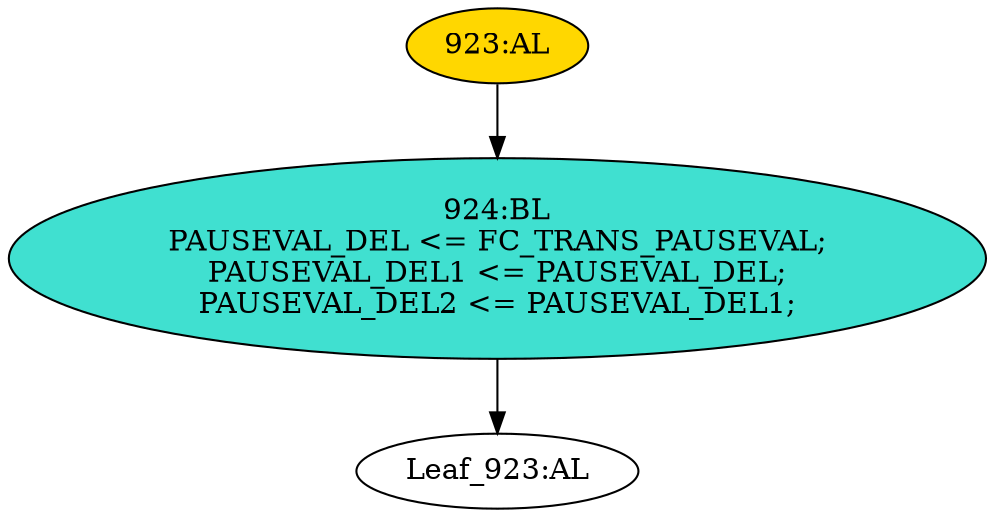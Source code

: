 strict digraph "" {
	node [label="\N"];
	"Leaf_923:AL"	 [def_var="['PAUSEVAL_DEL2', 'PAUSEVAL_DEL', 'PAUSEVAL_DEL1']",
		label="Leaf_923:AL"];
	"923:AL"	 [ast="<pyverilog.vparser.ast.Always object at 0x7f2e132e9a50>",
		clk_sens=True,
		fillcolor=gold,
		label="923:AL",
		sens="['TX_CLK']",
		statements="[]",
		style=filled,
		typ=Always,
		use_var="['FC_TRANS_PAUSEVAL', 'PAUSEVAL_DEL', 'PAUSEVAL_DEL1']"];
	"924:BL"	 [ast="<pyverilog.vparser.ast.Block object at 0x7f2e132e9fd0>",
		fillcolor=turquoise,
		label="924:BL
PAUSEVAL_DEL <= FC_TRANS_PAUSEVAL;
PAUSEVAL_DEL1 <= PAUSEVAL_DEL;
PAUSEVAL_DEL2 <= PAUSEVAL_DEL1;",
		statements="[<pyverilog.vparser.ast.NonblockingSubstitution object at 0x7f2e132e9710>, <pyverilog.vparser.ast.NonblockingSubstitution object \
at 0x7f2e132e93d0>, <pyverilog.vparser.ast.NonblockingSubstitution object at 0x7f2e132e9510>]",
		style=filled,
		typ=Block];
	"923:AL" -> "924:BL"	 [cond="[]",
		lineno=None];
	"924:BL" -> "Leaf_923:AL"	 [cond="[]",
		lineno=None];
}
